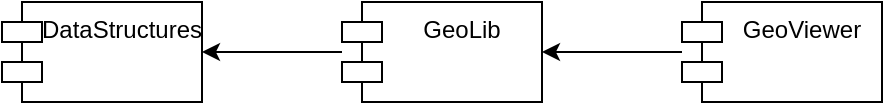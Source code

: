 <mxfile version="24.8.3">
  <diagram name="Page-1" id="TYZtikzrQvf7M8v5D8e1">
    <mxGraphModel dx="1434" dy="744" grid="1" gridSize="10" guides="1" tooltips="1" connect="1" arrows="1" fold="1" page="1" pageScale="1" pageWidth="827" pageHeight="1169" math="0" shadow="0">
      <root>
        <mxCell id="0" />
        <mxCell id="1" parent="0" />
        <mxCell id="fHx4By7_KxZR_WeOEdYY-1" value="DataStructures" style="shape=module;align=left;spacingLeft=20;align=center;verticalAlign=top;whiteSpace=wrap;html=1;" vertex="1" parent="1">
          <mxGeometry x="130" y="320" width="100" height="50" as="geometry" />
        </mxCell>
        <mxCell id="fHx4By7_KxZR_WeOEdYY-6" style="edgeStyle=orthogonalEdgeStyle;rounded=0;orthogonalLoop=1;jettySize=auto;html=1;entryX=1;entryY=0.5;entryDx=0;entryDy=0;" edge="1" parent="1" source="fHx4By7_KxZR_WeOEdYY-2" target="fHx4By7_KxZR_WeOEdYY-1">
          <mxGeometry relative="1" as="geometry" />
        </mxCell>
        <mxCell id="fHx4By7_KxZR_WeOEdYY-2" value="GeoLib&lt;div&gt;&lt;br&gt;&lt;/div&gt;" style="shape=module;align=left;spacingLeft=20;align=center;verticalAlign=top;whiteSpace=wrap;html=1;" vertex="1" parent="1">
          <mxGeometry x="300" y="320" width="100" height="50" as="geometry" />
        </mxCell>
        <mxCell id="fHx4By7_KxZR_WeOEdYY-5" style="edgeStyle=orthogonalEdgeStyle;rounded=0;orthogonalLoop=1;jettySize=auto;html=1;entryX=1;entryY=0.5;entryDx=0;entryDy=0;" edge="1" parent="1" source="fHx4By7_KxZR_WeOEdYY-3" target="fHx4By7_KxZR_WeOEdYY-2">
          <mxGeometry relative="1" as="geometry" />
        </mxCell>
        <mxCell id="fHx4By7_KxZR_WeOEdYY-3" value="GeoViewer" style="shape=module;align=left;spacingLeft=20;align=center;verticalAlign=top;whiteSpace=wrap;html=1;" vertex="1" parent="1">
          <mxGeometry x="470" y="320" width="100" height="50" as="geometry" />
        </mxCell>
      </root>
    </mxGraphModel>
  </diagram>
</mxfile>
